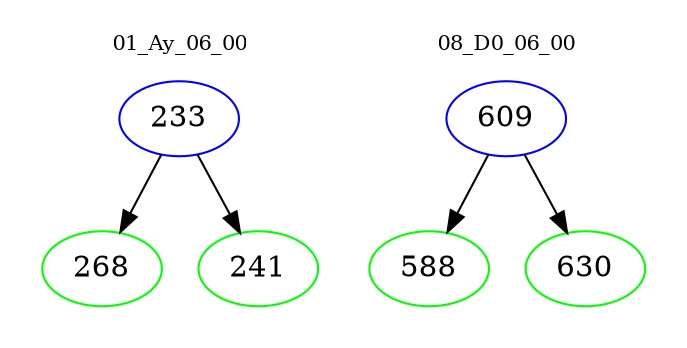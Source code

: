 digraph{
subgraph cluster_0 {
color = white
label = "01_Ay_06_00";
fontsize=10;
T0_233 [label="233", color="blue"]
T0_233 -> T0_268 [color="black"]
T0_268 [label="268", color="green"]
T0_233 -> T0_241 [color="black"]
T0_241 [label="241", color="green"]
}
subgraph cluster_1 {
color = white
label = "08_D0_06_00";
fontsize=10;
T1_609 [label="609", color="blue"]
T1_609 -> T1_588 [color="black"]
T1_588 [label="588", color="green"]
T1_609 -> T1_630 [color="black"]
T1_630 [label="630", color="green"]
}
}
